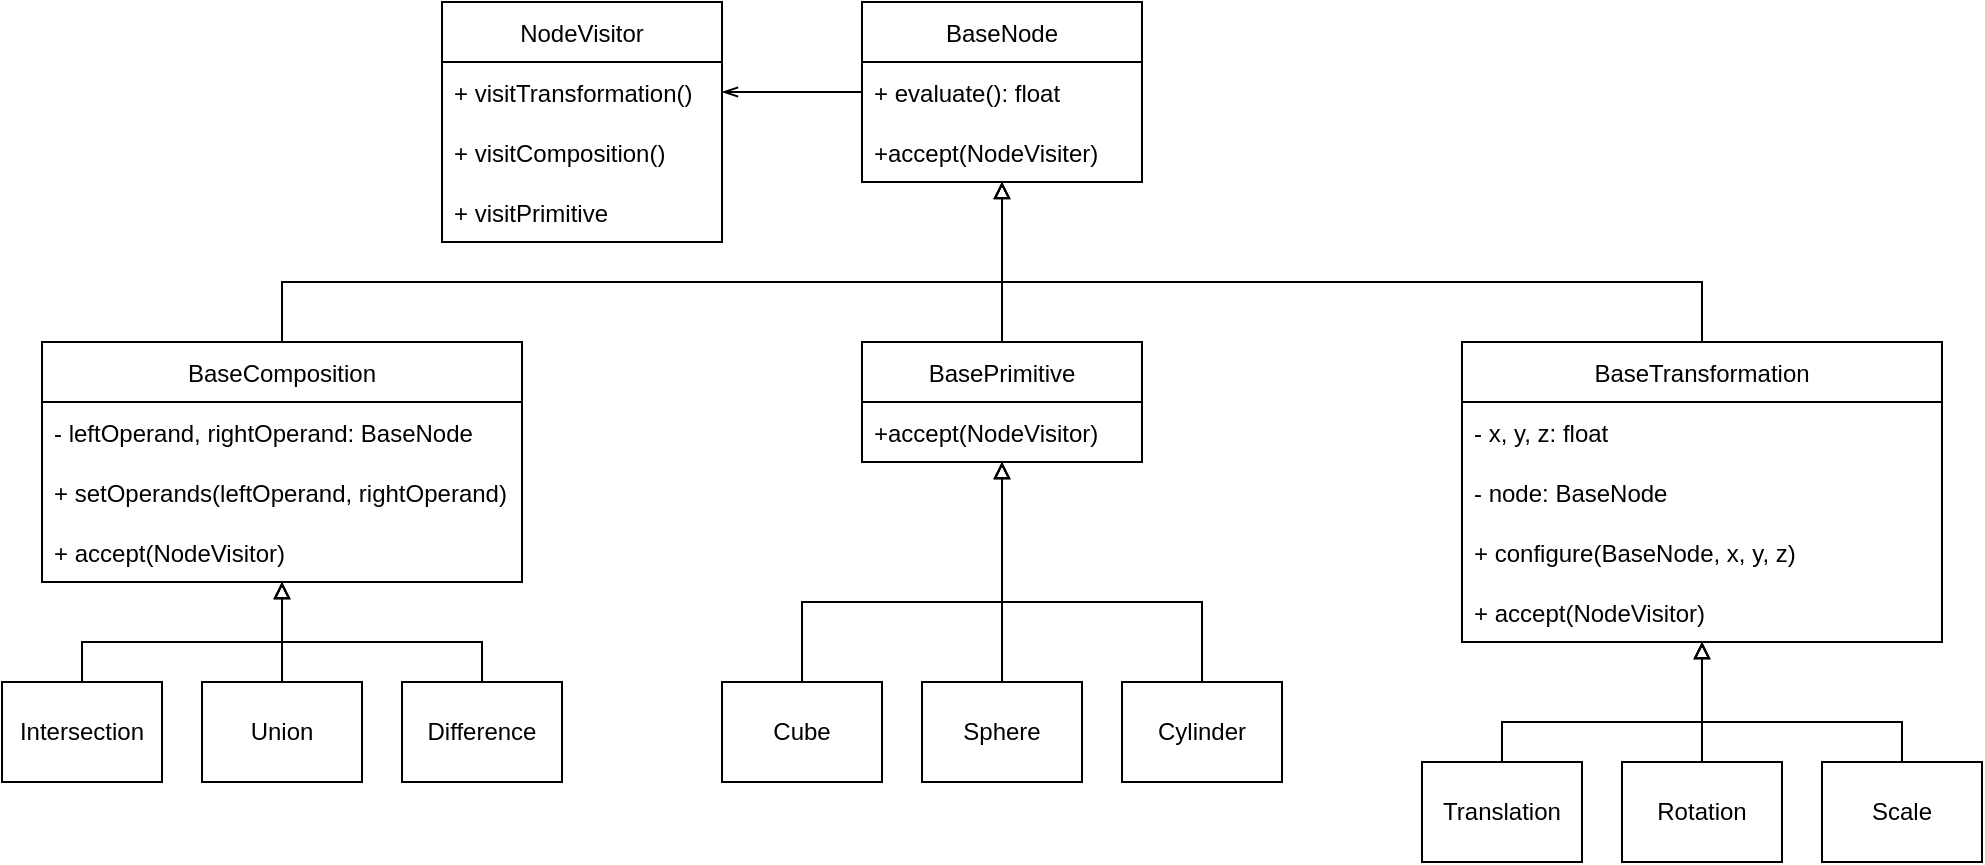 <mxfile>
    <diagram id="uhxWpr1AeFgZYrwS3SfG" name="Page-1">
        <mxGraphModel dx="2303" dy="1260" grid="0" gridSize="10" guides="1" tooltips="1" connect="1" arrows="1" fold="1" page="1" pageScale="1" pageWidth="1169" pageHeight="827" math="0" shadow="0">
            <root>
                <mxCell id="0"/>
                <mxCell id="1" parent="0"/>
                <mxCell id="9" style="edgeStyle=none;html=1;exitX=0.5;exitY=0;exitDx=0;exitDy=0;entryX=0.5;entryY=1;entryDx=0;entryDy=0;endArrow=block;endFill=0;rounded=0;" edge="1" parent="1" source="2" target="5">
                    <mxGeometry relative="1" as="geometry">
                        <Array as="points">
                            <mxPoint x="50" y="380"/>
                            <mxPoint x="150" y="380"/>
                        </Array>
                    </mxGeometry>
                </mxCell>
                <mxCell id="2" value="Intersection" style="rounded=0;whiteSpace=wrap;html=1;" vertex="1" parent="1">
                    <mxGeometry x="10" y="400" width="80" height="50" as="geometry"/>
                </mxCell>
                <mxCell id="11" style="edgeStyle=none;rounded=0;html=1;exitX=0.5;exitY=0;exitDx=0;exitDy=0;entryX=0.5;entryY=1;entryDx=0;entryDy=0;endArrow=block;endFill=0;" edge="1" parent="1" source="3" target="5">
                    <mxGeometry relative="1" as="geometry"/>
                </mxCell>
                <mxCell id="3" value="Union&lt;span style=&quot;color: rgba(0 , 0 , 0 , 0) ; font-family: monospace ; font-size: 0px&quot;&gt;%3CmxGraphModel%3E%3Croot%3E%3CmxCell%20id%3D%220%22%2F%3E%3CmxCell%20id%3D%221%22%20parent%3D%220%22%2F%3E%3CmxCell%20id%3D%222%22%20value%3D%22Intersection%22%20style%3D%22rounded%3D0%3BwhiteSpace%3Dwrap%3Bhtml%3D1%3B%22%20vertex%3D%221%22%20parent%3D%221%22%3E%3CmxGeometry%20x%3D%22350%22%20y%3D%22240%22%20width%3D%2280%22%20height%3D%2250%22%20as%3D%22geometry%22%2F%3E%3C%2FmxCell%3E%3C%2Froot%3E%3C%2FmxGraphModel%3E&lt;/span&gt;" style="rounded=0;whiteSpace=wrap;html=1;" vertex="1" parent="1">
                    <mxGeometry x="110" y="400" width="80" height="50" as="geometry"/>
                </mxCell>
                <mxCell id="10" style="edgeStyle=none;rounded=0;html=1;exitX=0.5;exitY=0;exitDx=0;exitDy=0;endArrow=block;endFill=0;entryX=0.5;entryY=1;entryDx=0;entryDy=0;" edge="1" parent="1" source="4" target="5">
                    <mxGeometry relative="1" as="geometry">
                        <mxPoint x="150" y="360" as="targetPoint"/>
                        <Array as="points">
                            <mxPoint x="250" y="380"/>
                            <mxPoint x="150" y="380"/>
                        </Array>
                    </mxGeometry>
                </mxCell>
                <mxCell id="4" value="Difference" style="rounded=0;whiteSpace=wrap;html=1;" vertex="1" parent="1">
                    <mxGeometry x="210" y="400" width="80" height="50" as="geometry"/>
                </mxCell>
                <mxCell id="38" style="edgeStyle=none;rounded=0;html=1;exitX=0.5;exitY=0;exitDx=0;exitDy=0;entryX=0.5;entryY=0.996;entryDx=0;entryDy=0;entryPerimeter=0;endArrow=block;endFill=0;" edge="1" parent="1" source="5" target="35">
                    <mxGeometry relative="1" as="geometry">
                        <Array as="points">
                            <mxPoint x="150" y="200"/>
                            <mxPoint x="510" y="200"/>
                        </Array>
                    </mxGeometry>
                </mxCell>
                <mxCell id="5" value="BaseComposition" style="swimlane;fontStyle=0;childLayout=stackLayout;horizontal=1;startSize=30;horizontalStack=0;resizeParent=1;resizeParentMax=0;resizeLast=0;collapsible=1;marginBottom=0;" vertex="1" parent="1">
                    <mxGeometry x="30" y="230" width="240" height="120" as="geometry"/>
                </mxCell>
                <mxCell id="6" value="- leftOperand, rightOperand: BaseNode" style="text;strokeColor=none;fillColor=none;align=left;verticalAlign=middle;spacingLeft=4;spacingRight=4;overflow=hidden;points=[[0,0.5],[1,0.5]];portConstraint=eastwest;rotatable=0;" vertex="1" parent="5">
                    <mxGeometry y="30" width="240" height="30" as="geometry"/>
                </mxCell>
                <mxCell id="7" value="+ setOperands(leftOperand, rightOperand)" style="text;strokeColor=none;fillColor=none;align=left;verticalAlign=middle;spacingLeft=4;spacingRight=4;overflow=hidden;points=[[0,0.5],[1,0.5]];portConstraint=eastwest;rotatable=0;" vertex="1" parent="5">
                    <mxGeometry y="60" width="240" height="30" as="geometry"/>
                </mxCell>
                <mxCell id="8" value="+ accept(NodeVisitor)" style="text;strokeColor=none;fillColor=none;align=left;verticalAlign=middle;spacingLeft=4;spacingRight=4;overflow=hidden;points=[[0,0.5],[1,0.5]];portConstraint=eastwest;rotatable=0;" vertex="1" parent="5">
                    <mxGeometry y="90" width="240" height="30" as="geometry"/>
                </mxCell>
                <mxCell id="19" style="edgeStyle=none;rounded=0;html=1;exitX=0.5;exitY=0;exitDx=0;exitDy=0;entryX=0.5;entryY=1;entryDx=0;entryDy=0;endArrow=block;endFill=0;" edge="1" parent="1" source="12" target="15">
                    <mxGeometry relative="1" as="geometry">
                        <Array as="points">
                            <mxPoint x="410" y="360"/>
                            <mxPoint x="510" y="360"/>
                        </Array>
                    </mxGeometry>
                </mxCell>
                <mxCell id="12" value="Cube" style="rounded=0;whiteSpace=wrap;html=1;" vertex="1" parent="1">
                    <mxGeometry x="370" y="400" width="80" height="50" as="geometry"/>
                </mxCell>
                <mxCell id="20" style="edgeStyle=none;rounded=0;html=1;exitX=0.5;exitY=0;exitDx=0;exitDy=0;endArrow=block;endFill=0;entryX=0.5;entryY=1;entryDx=0;entryDy=0;" edge="1" parent="1" source="13" target="15">
                    <mxGeometry relative="1" as="geometry">
                        <mxPoint x="490" y="300" as="targetPoint"/>
                    </mxGeometry>
                </mxCell>
                <mxCell id="13" value="Sphere" style="rounded=0;whiteSpace=wrap;html=1;" vertex="1" parent="1">
                    <mxGeometry x="470" y="400" width="80" height="50" as="geometry"/>
                </mxCell>
                <mxCell id="21" style="edgeStyle=none;rounded=0;html=1;exitX=0.5;exitY=0;exitDx=0;exitDy=0;endArrow=block;endFill=0;" edge="1" parent="1" source="14">
                    <mxGeometry relative="1" as="geometry">
                        <mxPoint x="510" y="290" as="targetPoint"/>
                        <Array as="points">
                            <mxPoint x="610" y="360"/>
                            <mxPoint x="510" y="360"/>
                        </Array>
                    </mxGeometry>
                </mxCell>
                <mxCell id="14" value="Cylinder" style="rounded=0;whiteSpace=wrap;html=1;" vertex="1" parent="1">
                    <mxGeometry x="570" y="400" width="80" height="50" as="geometry"/>
                </mxCell>
                <mxCell id="37" style="edgeStyle=none;rounded=0;html=1;exitX=0.5;exitY=0;exitDx=0;exitDy=0;endArrow=block;endFill=0;entryX=0.5;entryY=1;entryDx=0;entryDy=0;entryPerimeter=0;" edge="1" parent="1" source="15" target="35">
                    <mxGeometry relative="1" as="geometry">
                        <mxPoint x="510.222" y="180" as="targetPoint"/>
                    </mxGeometry>
                </mxCell>
                <mxCell id="15" value="BasePrimitive" style="swimlane;fontStyle=0;childLayout=stackLayout;horizontal=1;startSize=30;horizontalStack=0;resizeParent=1;resizeParentMax=0;resizeLast=0;collapsible=1;marginBottom=0;" vertex="1" parent="1">
                    <mxGeometry x="440" y="230" width="140" height="60" as="geometry"/>
                </mxCell>
                <mxCell id="16" value="+accept(NodeVisitor)" style="text;strokeColor=none;fillColor=none;align=left;verticalAlign=middle;spacingLeft=4;spacingRight=4;overflow=hidden;points=[[0,0.5],[1,0.5]];portConstraint=eastwest;rotatable=0;" vertex="1" parent="15">
                    <mxGeometry y="30" width="140" height="30" as="geometry"/>
                </mxCell>
                <mxCell id="22" style="edgeStyle=none;html=1;exitX=0.5;exitY=0;exitDx=0;exitDy=0;entryX=0.5;entryY=1;entryDx=0;entryDy=0;endArrow=block;endFill=0;rounded=0;" edge="1" parent="1" source="23" target="28">
                    <mxGeometry relative="1" as="geometry">
                        <Array as="points">
                            <mxPoint x="760" y="420"/>
                            <mxPoint x="860" y="420"/>
                        </Array>
                    </mxGeometry>
                </mxCell>
                <mxCell id="23" value="Translation" style="rounded=0;whiteSpace=wrap;html=1;" vertex="1" parent="1">
                    <mxGeometry x="720" y="440" width="80" height="50" as="geometry"/>
                </mxCell>
                <mxCell id="24" style="edgeStyle=none;rounded=0;html=1;exitX=0.5;exitY=0;exitDx=0;exitDy=0;entryX=0.5;entryY=1;entryDx=0;entryDy=0;endArrow=block;endFill=0;" edge="1" parent="1" source="25" target="28">
                    <mxGeometry relative="1" as="geometry"/>
                </mxCell>
                <mxCell id="25" value="Rotation" style="rounded=0;whiteSpace=wrap;html=1;" vertex="1" parent="1">
                    <mxGeometry x="820" y="440" width="80" height="50" as="geometry"/>
                </mxCell>
                <mxCell id="26" style="edgeStyle=none;rounded=0;html=1;exitX=0.5;exitY=0;exitDx=0;exitDy=0;endArrow=block;endFill=0;entryX=0.5;entryY=1;entryDx=0;entryDy=0;" edge="1" parent="1" source="27" target="28">
                    <mxGeometry relative="1" as="geometry">
                        <mxPoint x="860" y="400" as="targetPoint"/>
                        <Array as="points">
                            <mxPoint x="960" y="420"/>
                            <mxPoint x="860" y="420"/>
                        </Array>
                    </mxGeometry>
                </mxCell>
                <mxCell id="27" value="Scale" style="rounded=0;whiteSpace=wrap;html=1;" vertex="1" parent="1">
                    <mxGeometry x="920" y="440" width="80" height="50" as="geometry"/>
                </mxCell>
                <mxCell id="39" style="edgeStyle=none;rounded=0;html=1;exitX=0.5;exitY=0;exitDx=0;exitDy=0;entryX=0.5;entryY=1.002;entryDx=0;entryDy=0;entryPerimeter=0;endArrow=block;endFill=0;" edge="1" parent="1" source="28" target="35">
                    <mxGeometry relative="1" as="geometry">
                        <Array as="points">
                            <mxPoint x="860" y="200"/>
                            <mxPoint x="510" y="200"/>
                        </Array>
                    </mxGeometry>
                </mxCell>
                <mxCell id="28" value="BaseTransformation" style="swimlane;fontStyle=0;childLayout=stackLayout;horizontal=1;startSize=30;horizontalStack=0;resizeParent=1;resizeParentMax=0;resizeLast=0;collapsible=1;marginBottom=0;" vertex="1" parent="1">
                    <mxGeometry x="740" y="230" width="240" height="150" as="geometry"/>
                </mxCell>
                <mxCell id="29" value="- x, y, z: float" style="text;strokeColor=none;fillColor=none;align=left;verticalAlign=middle;spacingLeft=4;spacingRight=4;overflow=hidden;points=[[0,0.5],[1,0.5]];portConstraint=eastwest;rotatable=0;" vertex="1" parent="28">
                    <mxGeometry y="30" width="240" height="30" as="geometry"/>
                </mxCell>
                <mxCell id="33" value="- node: BaseNode" style="text;strokeColor=none;fillColor=none;align=left;verticalAlign=middle;spacingLeft=4;spacingRight=4;overflow=hidden;points=[[0,0.5],[1,0.5]];portConstraint=eastwest;rotatable=0;" vertex="1" parent="28">
                    <mxGeometry y="60" width="240" height="30" as="geometry"/>
                </mxCell>
                <mxCell id="30" value="+ configure(BaseNode, x, y, z)" style="text;strokeColor=none;fillColor=none;align=left;verticalAlign=middle;spacingLeft=4;spacingRight=4;overflow=hidden;points=[[0,0.5],[1,0.5]];portConstraint=eastwest;rotatable=0;" vertex="1" parent="28">
                    <mxGeometry y="90" width="240" height="30" as="geometry"/>
                </mxCell>
                <mxCell id="31" value="+ accept(NodeVisitor)" style="text;strokeColor=none;fillColor=none;align=left;verticalAlign=middle;spacingLeft=4;spacingRight=4;overflow=hidden;points=[[0,0.5],[1,0.5]];portConstraint=eastwest;rotatable=0;" vertex="1" parent="28">
                    <mxGeometry y="120" width="240" height="30" as="geometry"/>
                </mxCell>
                <mxCell id="34" value="BaseNode" style="swimlane;fontStyle=0;childLayout=stackLayout;horizontal=1;startSize=30;horizontalStack=0;resizeParent=1;resizeParentMax=0;resizeLast=0;collapsible=1;marginBottom=0;" vertex="1" parent="1">
                    <mxGeometry x="440" y="60" width="140" height="90" as="geometry"/>
                </mxCell>
                <mxCell id="36" value="+ evaluate(): float" style="text;strokeColor=none;fillColor=none;align=left;verticalAlign=middle;spacingLeft=4;spacingRight=4;overflow=hidden;points=[[0,0.5],[1,0.5]];portConstraint=eastwest;rotatable=0;" vertex="1" parent="34">
                    <mxGeometry y="30" width="140" height="30" as="geometry"/>
                </mxCell>
                <mxCell id="35" value="+accept(NodeVisiter)" style="text;strokeColor=none;fillColor=none;align=left;verticalAlign=middle;spacingLeft=4;spacingRight=4;overflow=hidden;points=[[0,0.5],[1,0.5]];portConstraint=eastwest;rotatable=0;" vertex="1" parent="34">
                    <mxGeometry y="60" width="140" height="30" as="geometry"/>
                </mxCell>
                <mxCell id="40" value="NodeVisitor" style="swimlane;fontStyle=0;childLayout=stackLayout;horizontal=1;startSize=30;horizontalStack=0;resizeParent=1;resizeParentMax=0;resizeLast=0;collapsible=1;marginBottom=0;" vertex="1" parent="1">
                    <mxGeometry x="230" y="60" width="140" height="120" as="geometry"/>
                </mxCell>
                <mxCell id="41" value="+ visitTransformation()" style="text;strokeColor=none;fillColor=none;align=left;verticalAlign=middle;spacingLeft=4;spacingRight=4;overflow=hidden;points=[[0,0.5],[1,0.5]];portConstraint=eastwest;rotatable=0;" vertex="1" parent="40">
                    <mxGeometry y="30" width="140" height="30" as="geometry"/>
                </mxCell>
                <mxCell id="46" value="+ visitComposition()" style="text;strokeColor=none;fillColor=none;align=left;verticalAlign=middle;spacingLeft=4;spacingRight=4;overflow=hidden;points=[[0,0.5],[1,0.5]];portConstraint=eastwest;rotatable=0;" vertex="1" parent="40">
                    <mxGeometry y="60" width="140" height="30" as="geometry"/>
                </mxCell>
                <mxCell id="42" value="+ visitPrimitive" style="text;strokeColor=none;fillColor=none;align=left;verticalAlign=middle;spacingLeft=4;spacingRight=4;overflow=hidden;points=[[0,0.5],[1,0.5]];portConstraint=eastwest;rotatable=0;" vertex="1" parent="40">
                    <mxGeometry y="90" width="140" height="30" as="geometry"/>
                </mxCell>
                <mxCell id="47" style="edgeStyle=none;rounded=0;html=1;exitX=0;exitY=0.5;exitDx=0;exitDy=0;entryX=1;entryY=0.5;entryDx=0;entryDy=0;endArrow=openThin;endFill=0;" edge="1" parent="1" source="36" target="41">
                    <mxGeometry relative="1" as="geometry"/>
                </mxCell>
            </root>
        </mxGraphModel>
    </diagram>
</mxfile>